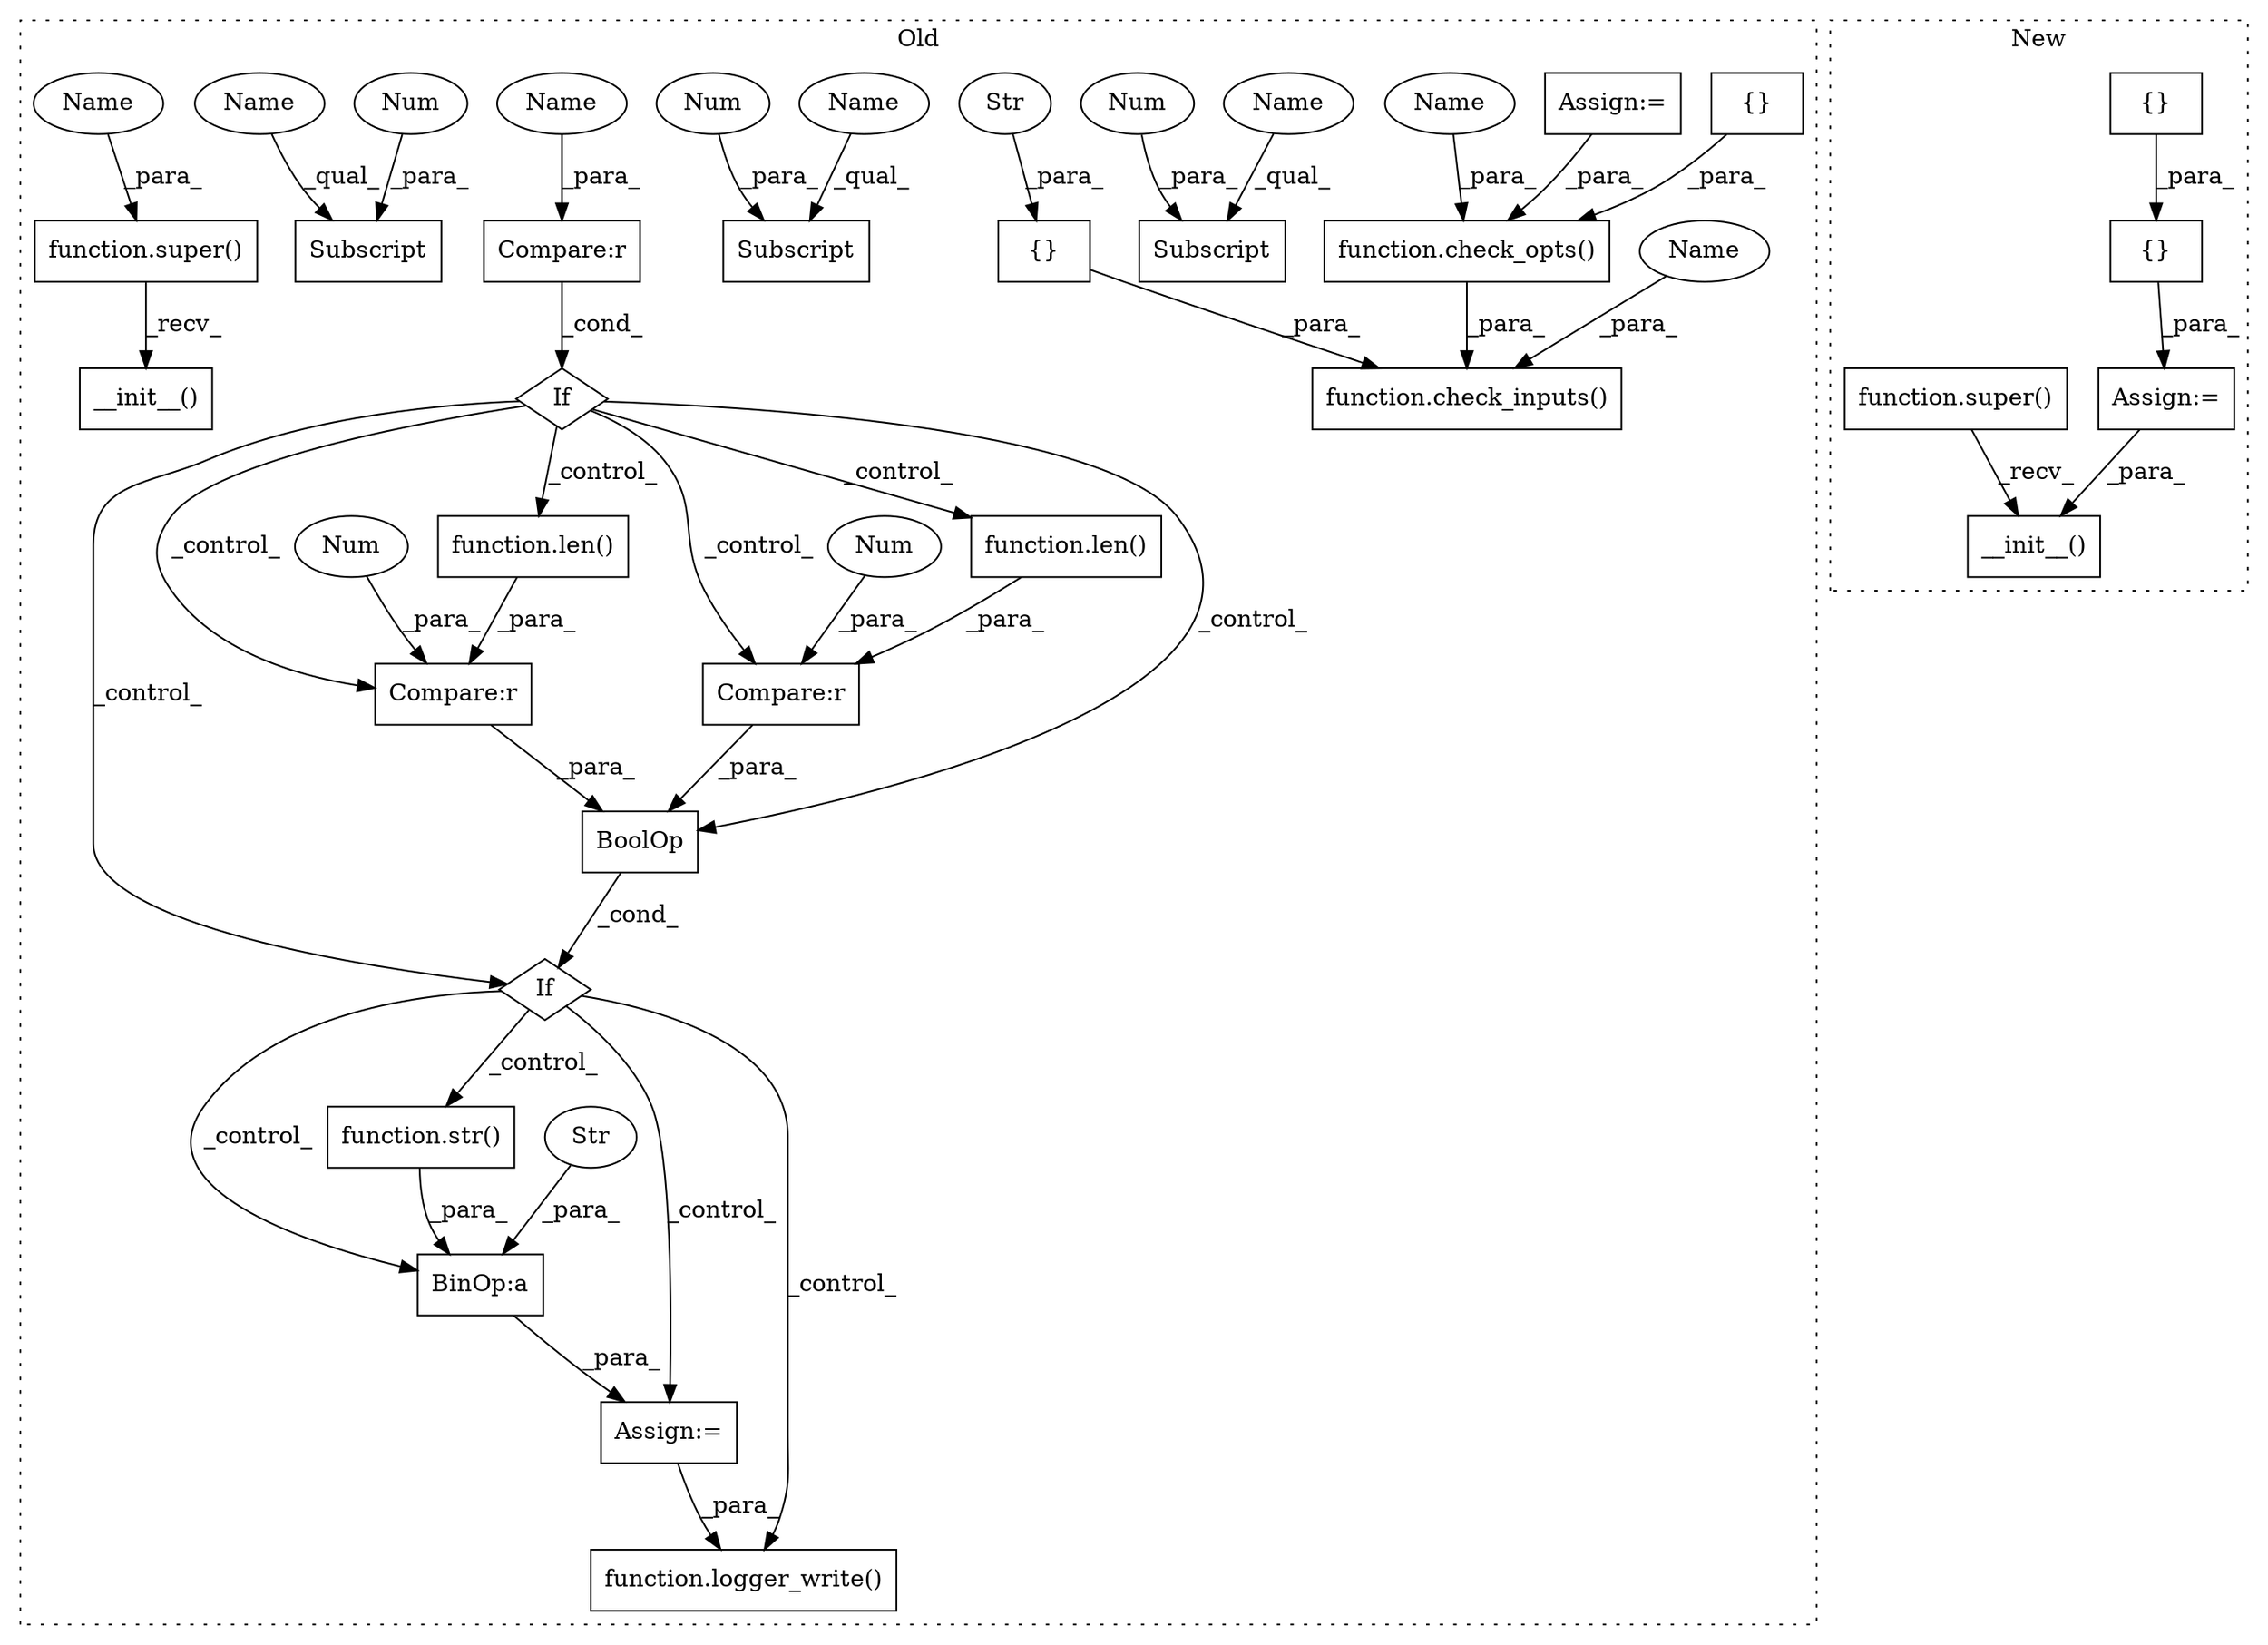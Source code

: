 digraph G {
subgraph cluster0 {
1 [label="function.str()" a="75" s="63237,63261" l="4,2" shape="box"];
4 [label="If" a="96" s="62884" l="3" shape="diamond"];
5 [label="Assign:=" a="68" s="62975" l="3" shape="box"];
6 [label="BinOp:a" a="82" s="63233" l="3" shape="box"];
7 [label="Str" a="66" s="63000" l="233" shape="ellipse"];
8 [label="Compare:r" a="40" s="62920" l="29" shape="box"];
9 [label="BoolOp" a="72" s="62887" l="62" shape="box"];
10 [label="Num" a="76" s="62948" l="1" shape="ellipse"];
11 [label="function.logger_write()" a="75" s="63299,63319" l="13,17" shape="box"];
12 [label="function.len()" a="75" s="62920,62944" l="4,1" shape="box"];
13 [label="Compare:r" a="40" s="62820" l="23" shape="box"];
14 [label="function.len()" a="75" s="62887,62911" l="4,1" shape="box"];
15 [label="Subscript" a="63" s="62924,0" l="14,0" shape="box"];
16 [label="Num" a="76" s="62936" l="1" shape="ellipse"];
17 [label="Subscript" a="63" s="63241,0" l="14,0" shape="box"];
18 [label="Compare:r" a="40" s="62887" l="29" shape="box"];
19 [label="Subscript" a="63" s="62891,0" l="14,0" shape="box"];
20 [label="Num" a="76" s="62915" l="1" shape="ellipse"];
21 [label="function.check_inputs()" a="75" s="62679,62749" l="26,30" shape="box"];
22 [label="{}" a="59" s="62621,62636" l="1,0" shape="box"];
23 [label="Str" a="66" s="62622" l="14" shape="ellipse"];
24 [label="{}" a="95" s="62208,62377" l="14,11" shape="box"];
25 [label="function.check_opts()" a="75" s="62457,62529" l="24,10" shape="box"];
26 [label="function.super()" a="75" s="62020,62046" l="6,1" shape="box"];
27 [label="If" a="96" s="62817" l="3" shape="diamond"];
29 [label="__init__()" a="75" s="62020" l="38" shape="box"];
32 [label="Num" a="76" s="62903" l="1" shape="ellipse"];
33 [label="Assign:=" a="68" s="62120" l="3" shape="box"];
34 [label="Num" a="76" s="63253" l="1" shape="ellipse"];
35 [label="Name" a="87" s="62738" l="11" shape="ellipse"];
36 [label="Name" a="87" s="62891" l="11" shape="ellipse"];
37 [label="Name" a="87" s="62820" l="11" shape="ellipse"];
38 [label="Name" a="87" s="62924" l="11" shape="ellipse"];
39 [label="Name" a="87" s="63241" l="11" shape="ellipse"];
40 [label="Name" a="87" s="62481" l="4" shape="ellipse"];
41 [label="Name" a="87" s="62042" l="4" shape="ellipse"];
label = "Old";
style="dotted";
}
subgraph cluster1 {
2 [label="{}" a="95" s="42418,42468" l="1,1" shape="box"];
3 [label="Assign:=" a="68" s="42414" l="3" shape="box"];
28 [label="{}" a="59" s="42417,42469" l="1,0" shape="box"];
30 [label="__init__()" a="75" s="42479,42511" l="17,11" shape="box"];
31 [label="function.super()" a="75" s="42479" l="7" shape="box"];
label = "New";
style="dotted";
}
1 -> 6 [label="_para_"];
2 -> 28 [label="_para_"];
3 -> 30 [label="_para_"];
4 -> 6 [label="_control_"];
4 -> 11 [label="_control_"];
4 -> 5 [label="_control_"];
4 -> 1 [label="_control_"];
5 -> 11 [label="_para_"];
6 -> 5 [label="_para_"];
7 -> 6 [label="_para_"];
8 -> 9 [label="_para_"];
9 -> 4 [label="_cond_"];
10 -> 8 [label="_para_"];
12 -> 8 [label="_para_"];
13 -> 27 [label="_cond_"];
14 -> 18 [label="_para_"];
16 -> 15 [label="_para_"];
18 -> 9 [label="_para_"];
20 -> 18 [label="_para_"];
22 -> 21 [label="_para_"];
23 -> 22 [label="_para_"];
24 -> 25 [label="_para_"];
25 -> 21 [label="_para_"];
26 -> 29 [label="_recv_"];
27 -> 4 [label="_control_"];
27 -> 14 [label="_control_"];
27 -> 18 [label="_control_"];
27 -> 9 [label="_control_"];
27 -> 8 [label="_control_"];
27 -> 12 [label="_control_"];
28 -> 3 [label="_para_"];
31 -> 30 [label="_recv_"];
32 -> 19 [label="_para_"];
33 -> 25 [label="_para_"];
34 -> 17 [label="_para_"];
35 -> 21 [label="_para_"];
36 -> 19 [label="_qual_"];
37 -> 13 [label="_para_"];
38 -> 15 [label="_qual_"];
39 -> 17 [label="_qual_"];
40 -> 25 [label="_para_"];
41 -> 26 [label="_para_"];
}